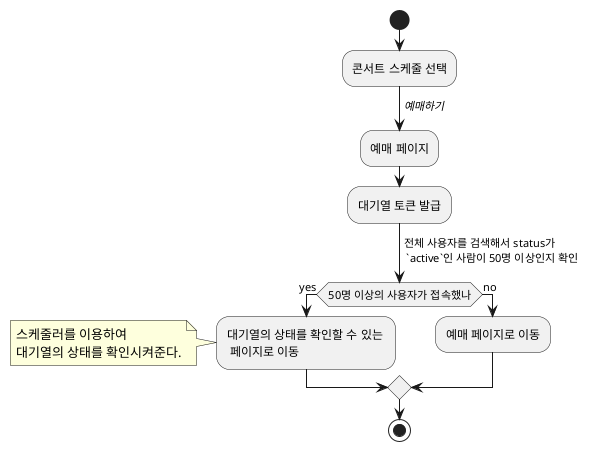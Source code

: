 @startuml
'https://plantuml.com/activity-diagram-beta

start
:콘서트 스케줄 선택;
-> //예매하기//;
:예매 페이지;
:대기열 토큰 발급;
-> 전체 사용자를 검색해서 status가 \n `active`인 사람이 50명 이상인지 확인;
if (50명 이상의 사용자가 접속했나) is (yes) then
  :대기열의 상태를 확인할 수 있는 \n 페이지로 이동;
  note left
     스케줄러를 이용하여
     대기열의 상태를 확인시켜준다.
  end note
else (no)
  :예매 페이지로 이동;
endif

stop

@enduml
